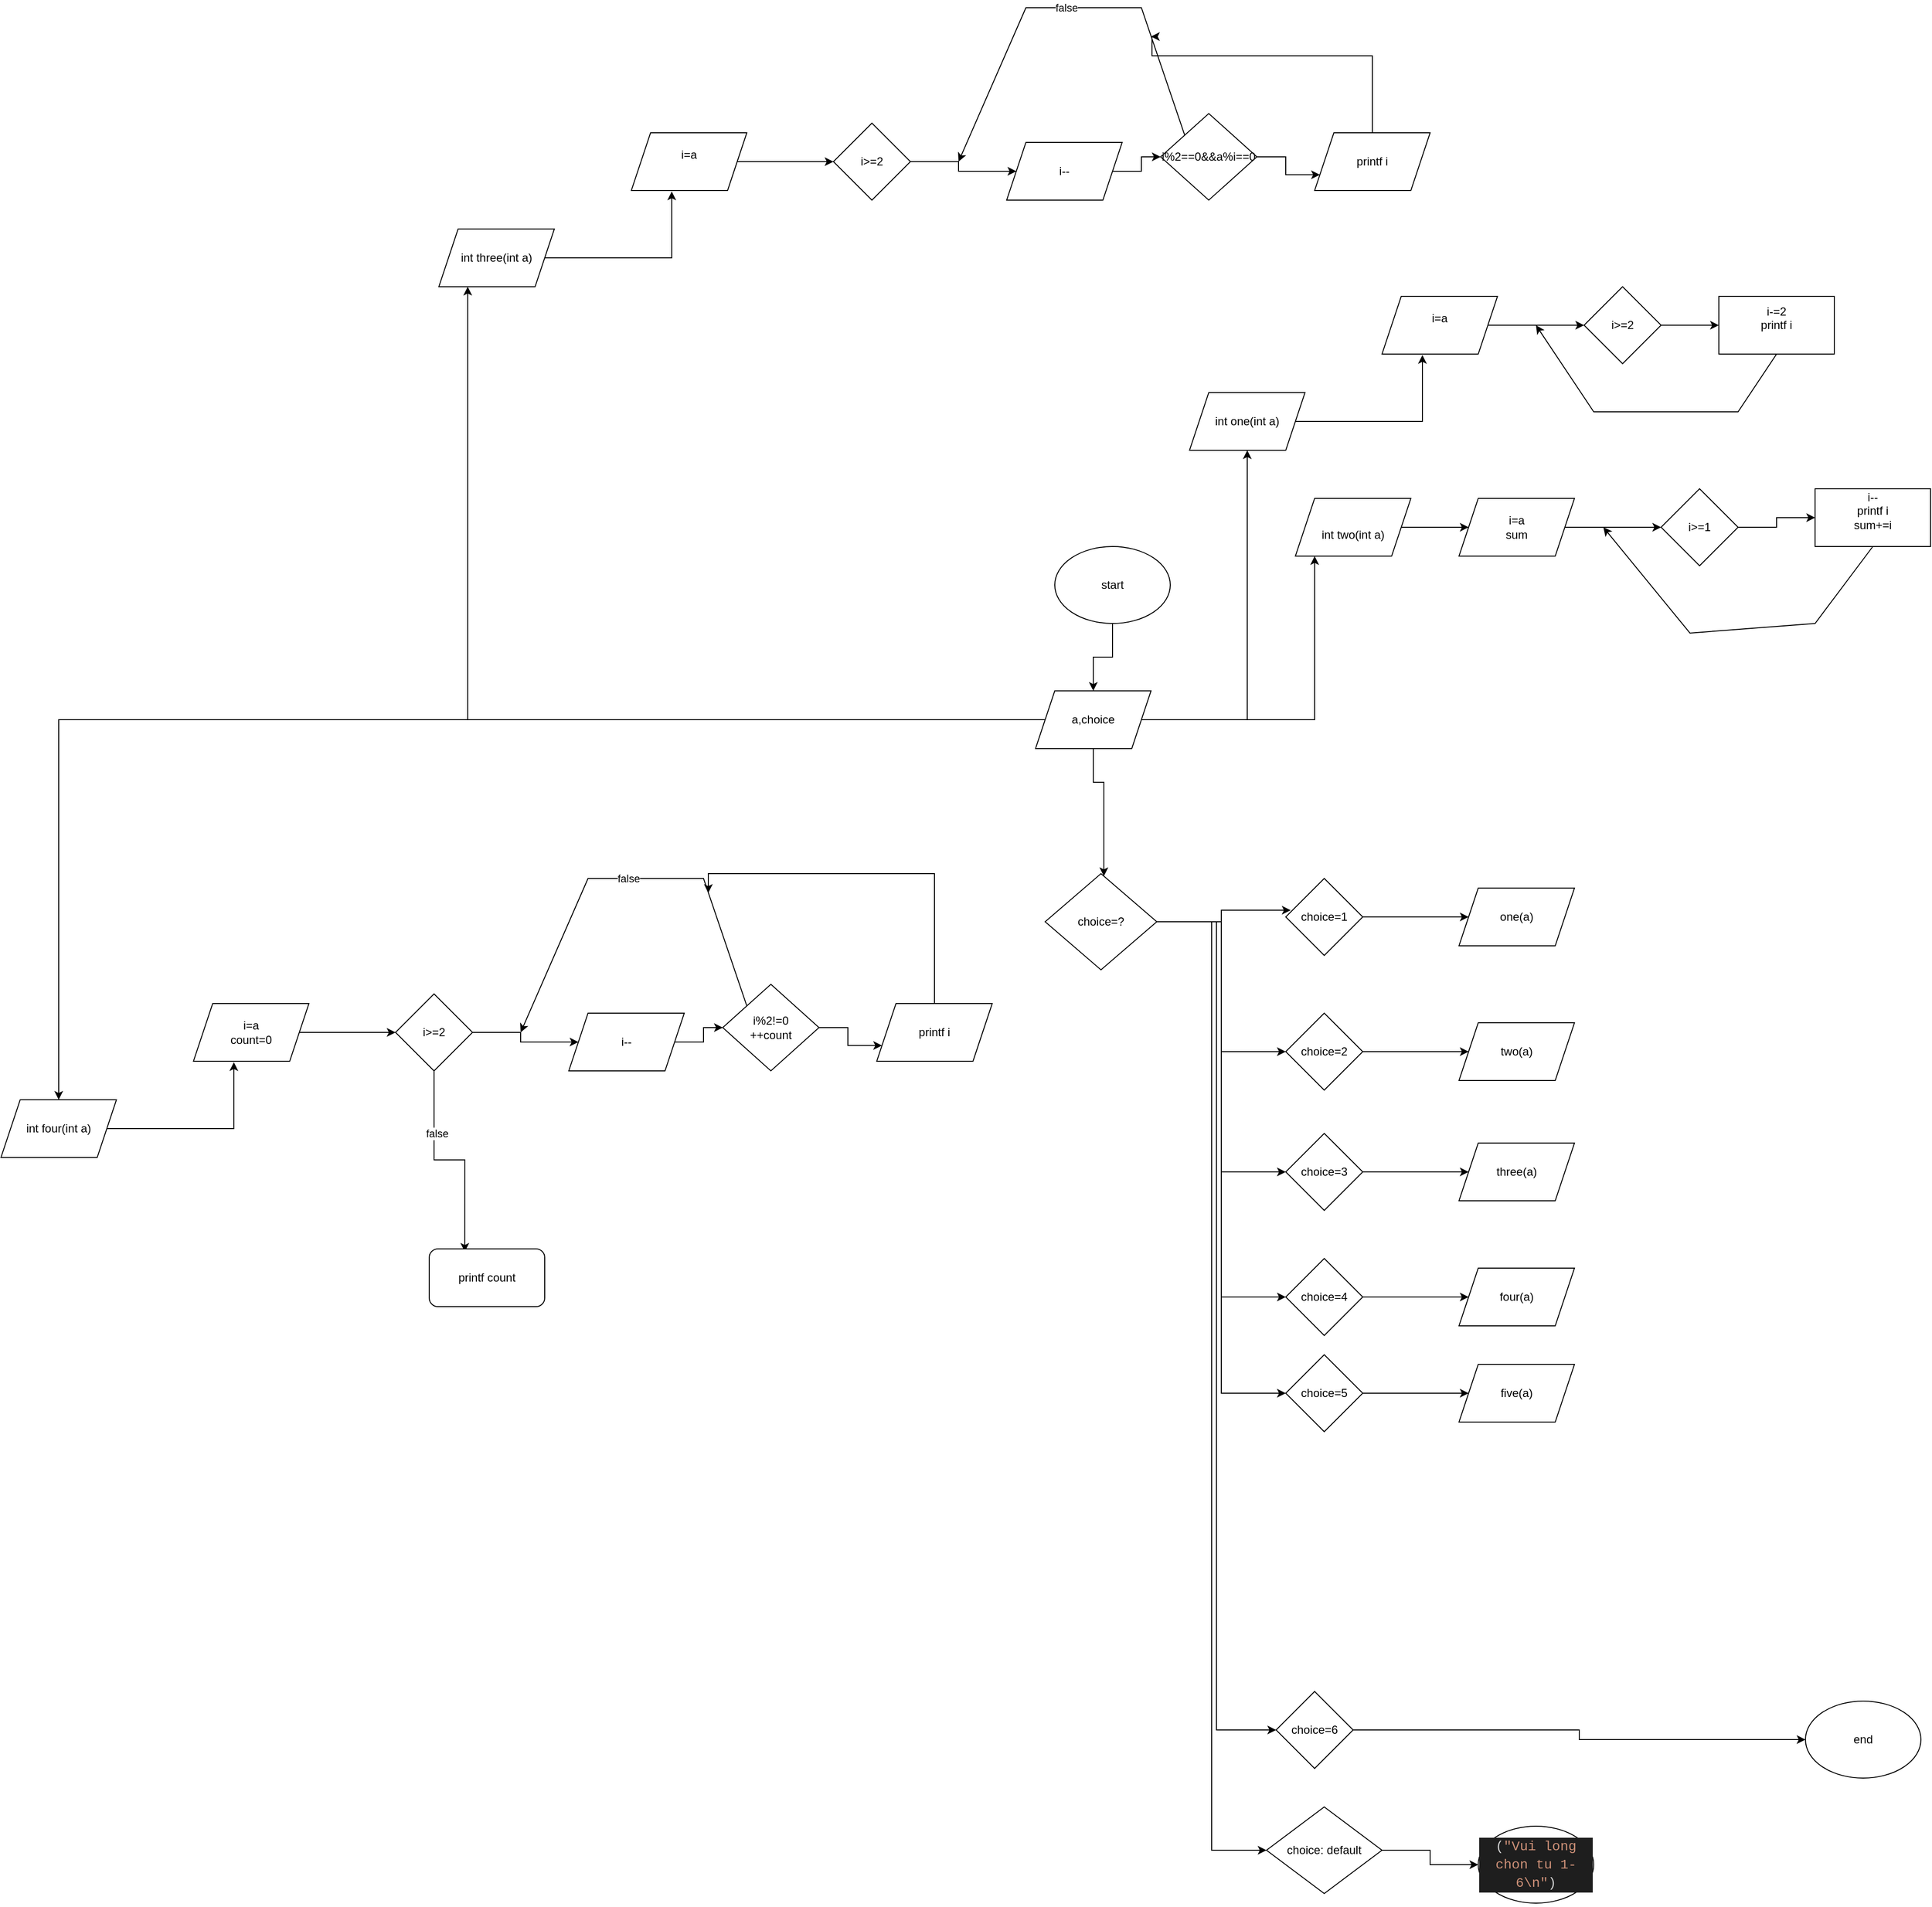 <mxfile version="22.1.0" type="device">
  <diagram name="Trang-1" id="8WOk82VxNDKTeJKdt3mN">
    <mxGraphModel dx="1877" dy="1782" grid="1" gridSize="10" guides="1" tooltips="1" connect="1" arrows="1" fold="1" page="1" pageScale="1" pageWidth="827" pageHeight="1169" math="0" shadow="0">
      <root>
        <mxCell id="0" />
        <mxCell id="1" parent="0" />
        <mxCell id="_pkrtM7WGQT2VM3EGbci-3" style="edgeStyle=orthogonalEdgeStyle;rounded=0;orthogonalLoop=1;jettySize=auto;html=1;entryX=0.5;entryY=0;entryDx=0;entryDy=0;" parent="1" source="_pkrtM7WGQT2VM3EGbci-1" target="h4dxqBW4cxkd71x_Y7fE-1" edge="1">
          <mxGeometry relative="1" as="geometry">
            <mxPoint x="390" y="160" as="targetPoint" />
          </mxGeometry>
        </mxCell>
        <mxCell id="_pkrtM7WGQT2VM3EGbci-1" value="start" style="ellipse;whiteSpace=wrap;html=1;" parent="1" vertex="1">
          <mxGeometry x="320" y="20" width="120" height="80" as="geometry" />
        </mxCell>
        <mxCell id="_pkrtM7WGQT2VM3EGbci-15" value="end" style="ellipse;whiteSpace=wrap;html=1;" parent="1" vertex="1">
          <mxGeometry x="1100" y="1220" width="120" height="80" as="geometry" />
        </mxCell>
        <mxCell id="h4dxqBW4cxkd71x_Y7fE-2" style="edgeStyle=orthogonalEdgeStyle;rounded=0;orthogonalLoop=1;jettySize=auto;html=1;" parent="1" source="h4dxqBW4cxkd71x_Y7fE-1" target="h4dxqBW4cxkd71x_Y7fE-3" edge="1">
          <mxGeometry relative="1" as="geometry">
            <mxPoint x="370" y="300" as="targetPoint" />
            <Array as="points">
              <mxPoint x="360" y="265" />
              <mxPoint x="371" y="265" />
            </Array>
          </mxGeometry>
        </mxCell>
        <mxCell id="5WBOrIBXgoEbjMl5jcfK-3" value="" style="edgeStyle=orthogonalEdgeStyle;rounded=0;orthogonalLoop=1;jettySize=auto;html=1;" parent="1" source="h4dxqBW4cxkd71x_Y7fE-1" target="5WBOrIBXgoEbjMl5jcfK-2" edge="1">
          <mxGeometry relative="1" as="geometry" />
        </mxCell>
        <mxCell id="5WBOrIBXgoEbjMl5jcfK-17" style="edgeStyle=orthogonalEdgeStyle;rounded=0;orthogonalLoop=1;jettySize=auto;html=1;entryX=0.167;entryY=1;entryDx=0;entryDy=0;entryPerimeter=0;" parent="1" source="h4dxqBW4cxkd71x_Y7fE-1" target="5WBOrIBXgoEbjMl5jcfK-19" edge="1">
          <mxGeometry relative="1" as="geometry">
            <mxPoint x="600" as="targetPoint" />
          </mxGeometry>
        </mxCell>
        <mxCell id="5WBOrIBXgoEbjMl5jcfK-38" style="edgeStyle=orthogonalEdgeStyle;rounded=0;orthogonalLoop=1;jettySize=auto;html=1;entryX=0.25;entryY=1;entryDx=0;entryDy=0;" parent="1" source="h4dxqBW4cxkd71x_Y7fE-1" target="5WBOrIBXgoEbjMl5jcfK-31" edge="1">
          <mxGeometry relative="1" as="geometry" />
        </mxCell>
        <mxCell id="5WBOrIBXgoEbjMl5jcfK-59" style="edgeStyle=orthogonalEdgeStyle;rounded=0;orthogonalLoop=1;jettySize=auto;html=1;" parent="1" source="h4dxqBW4cxkd71x_Y7fE-1" target="5WBOrIBXgoEbjMl5jcfK-48" edge="1">
          <mxGeometry relative="1" as="geometry" />
        </mxCell>
        <mxCell id="h4dxqBW4cxkd71x_Y7fE-1" value="a,choice" style="shape=parallelogram;perimeter=parallelogramPerimeter;whiteSpace=wrap;html=1;fixedSize=1;" parent="1" vertex="1">
          <mxGeometry x="300" y="170" width="120" height="60" as="geometry" />
        </mxCell>
        <mxCell id="h4dxqBW4cxkd71x_Y7fE-33" style="edgeStyle=orthogonalEdgeStyle;rounded=0;orthogonalLoop=1;jettySize=auto;html=1;entryX=0;entryY=0.5;entryDx=0;entryDy=0;" parent="1" source="h4dxqBW4cxkd71x_Y7fE-3" target="h4dxqBW4cxkd71x_Y7fE-9" edge="1">
          <mxGeometry relative="1" as="geometry" />
        </mxCell>
        <mxCell id="h4dxqBW4cxkd71x_Y7fE-34" style="edgeStyle=orthogonalEdgeStyle;rounded=0;orthogonalLoop=1;jettySize=auto;html=1;entryX=0;entryY=0.5;entryDx=0;entryDy=0;" parent="1" source="h4dxqBW4cxkd71x_Y7fE-3" target="h4dxqBW4cxkd71x_Y7fE-12" edge="1">
          <mxGeometry relative="1" as="geometry" />
        </mxCell>
        <mxCell id="h4dxqBW4cxkd71x_Y7fE-35" style="edgeStyle=orthogonalEdgeStyle;rounded=0;orthogonalLoop=1;jettySize=auto;html=1;entryX=0;entryY=0.5;entryDx=0;entryDy=0;" parent="1" source="h4dxqBW4cxkd71x_Y7fE-3" target="h4dxqBW4cxkd71x_Y7fE-15" edge="1">
          <mxGeometry relative="1" as="geometry" />
        </mxCell>
        <mxCell id="h4dxqBW4cxkd71x_Y7fE-36" style="edgeStyle=orthogonalEdgeStyle;rounded=0;orthogonalLoop=1;jettySize=auto;html=1;entryX=0;entryY=0.5;entryDx=0;entryDy=0;" parent="1" source="h4dxqBW4cxkd71x_Y7fE-3" target="h4dxqBW4cxkd71x_Y7fE-18" edge="1">
          <mxGeometry relative="1" as="geometry" />
        </mxCell>
        <mxCell id="h4dxqBW4cxkd71x_Y7fE-41" style="edgeStyle=orthogonalEdgeStyle;rounded=0;orthogonalLoop=1;jettySize=auto;html=1;entryX=0;entryY=0.5;entryDx=0;entryDy=0;" parent="1" source="h4dxqBW4cxkd71x_Y7fE-3" target="h4dxqBW4cxkd71x_Y7fE-31" edge="1">
          <mxGeometry relative="1" as="geometry" />
        </mxCell>
        <mxCell id="h4dxqBW4cxkd71x_Y7fE-3" value="choice=?" style="rhombus;whiteSpace=wrap;html=1;" parent="1" vertex="1">
          <mxGeometry x="310" y="360" width="116" height="100" as="geometry" />
        </mxCell>
        <mxCell id="h4dxqBW4cxkd71x_Y7fE-7" style="edgeStyle=orthogonalEdgeStyle;rounded=0;orthogonalLoop=1;jettySize=auto;html=1;" parent="1" source="h4dxqBW4cxkd71x_Y7fE-4" target="h4dxqBW4cxkd71x_Y7fE-6" edge="1">
          <mxGeometry relative="1" as="geometry" />
        </mxCell>
        <mxCell id="h4dxqBW4cxkd71x_Y7fE-4" value="choice=1" style="rhombus;whiteSpace=wrap;html=1;" parent="1" vertex="1">
          <mxGeometry x="560" y="365" width="80" height="80" as="geometry" />
        </mxCell>
        <mxCell id="h4dxqBW4cxkd71x_Y7fE-5" style="edgeStyle=orthogonalEdgeStyle;rounded=0;orthogonalLoop=1;jettySize=auto;html=1;entryX=0.063;entryY=0.413;entryDx=0;entryDy=0;entryPerimeter=0;" parent="1" source="h4dxqBW4cxkd71x_Y7fE-3" target="h4dxqBW4cxkd71x_Y7fE-4" edge="1">
          <mxGeometry relative="1" as="geometry" />
        </mxCell>
        <mxCell id="h4dxqBW4cxkd71x_Y7fE-6" value="one(a)" style="shape=parallelogram;perimeter=parallelogramPerimeter;whiteSpace=wrap;html=1;fixedSize=1;" parent="1" vertex="1">
          <mxGeometry x="740" y="375" width="120" height="60" as="geometry" />
        </mxCell>
        <mxCell id="h4dxqBW4cxkd71x_Y7fE-8" style="edgeStyle=orthogonalEdgeStyle;rounded=0;orthogonalLoop=1;jettySize=auto;html=1;" parent="1" source="h4dxqBW4cxkd71x_Y7fE-9" target="h4dxqBW4cxkd71x_Y7fE-10" edge="1">
          <mxGeometry relative="1" as="geometry" />
        </mxCell>
        <mxCell id="h4dxqBW4cxkd71x_Y7fE-9" value="choice=2" style="rhombus;whiteSpace=wrap;html=1;" parent="1" vertex="1">
          <mxGeometry x="560" y="505" width="80" height="80" as="geometry" />
        </mxCell>
        <mxCell id="h4dxqBW4cxkd71x_Y7fE-10" value="two(a)" style="shape=parallelogram;perimeter=parallelogramPerimeter;whiteSpace=wrap;html=1;fixedSize=1;" parent="1" vertex="1">
          <mxGeometry x="740" y="515" width="120" height="60" as="geometry" />
        </mxCell>
        <mxCell id="h4dxqBW4cxkd71x_Y7fE-11" style="edgeStyle=orthogonalEdgeStyle;rounded=0;orthogonalLoop=1;jettySize=auto;html=1;" parent="1" source="h4dxqBW4cxkd71x_Y7fE-12" target="h4dxqBW4cxkd71x_Y7fE-13" edge="1">
          <mxGeometry relative="1" as="geometry" />
        </mxCell>
        <mxCell id="h4dxqBW4cxkd71x_Y7fE-12" value="choice=3" style="rhombus;whiteSpace=wrap;html=1;" parent="1" vertex="1">
          <mxGeometry x="560" y="630" width="80" height="80" as="geometry" />
        </mxCell>
        <mxCell id="h4dxqBW4cxkd71x_Y7fE-13" value="three(a)" style="shape=parallelogram;perimeter=parallelogramPerimeter;whiteSpace=wrap;html=1;fixedSize=1;" parent="1" vertex="1">
          <mxGeometry x="740" y="640" width="120" height="60" as="geometry" />
        </mxCell>
        <mxCell id="h4dxqBW4cxkd71x_Y7fE-14" style="edgeStyle=orthogonalEdgeStyle;rounded=0;orthogonalLoop=1;jettySize=auto;html=1;" parent="1" source="h4dxqBW4cxkd71x_Y7fE-15" target="h4dxqBW4cxkd71x_Y7fE-16" edge="1">
          <mxGeometry relative="1" as="geometry" />
        </mxCell>
        <mxCell id="h4dxqBW4cxkd71x_Y7fE-15" value="choice=4" style="rhombus;whiteSpace=wrap;html=1;" parent="1" vertex="1">
          <mxGeometry x="560" y="760" width="80" height="80" as="geometry" />
        </mxCell>
        <mxCell id="h4dxqBW4cxkd71x_Y7fE-16" value="four(a)" style="shape=parallelogram;perimeter=parallelogramPerimeter;whiteSpace=wrap;html=1;fixedSize=1;" parent="1" vertex="1">
          <mxGeometry x="740" y="770" width="120" height="60" as="geometry" />
        </mxCell>
        <mxCell id="h4dxqBW4cxkd71x_Y7fE-17" style="edgeStyle=orthogonalEdgeStyle;rounded=0;orthogonalLoop=1;jettySize=auto;html=1;" parent="1" source="h4dxqBW4cxkd71x_Y7fE-18" target="h4dxqBW4cxkd71x_Y7fE-19" edge="1">
          <mxGeometry relative="1" as="geometry" />
        </mxCell>
        <mxCell id="h4dxqBW4cxkd71x_Y7fE-18" value="choice=5" style="rhombus;whiteSpace=wrap;html=1;" parent="1" vertex="1">
          <mxGeometry x="560" y="860" width="80" height="80" as="geometry" />
        </mxCell>
        <mxCell id="h4dxqBW4cxkd71x_Y7fE-19" value="five(a)" style="shape=parallelogram;perimeter=parallelogramPerimeter;whiteSpace=wrap;html=1;fixedSize=1;" parent="1" vertex="1">
          <mxGeometry x="740" y="870" width="120" height="60" as="geometry" />
        </mxCell>
        <mxCell id="h4dxqBW4cxkd71x_Y7fE-27" style="edgeStyle=orthogonalEdgeStyle;rounded=0;orthogonalLoop=1;jettySize=auto;html=1;entryX=0;entryY=0.5;entryDx=0;entryDy=0;" parent="1" source="h4dxqBW4cxkd71x_Y7fE-28" target="_pkrtM7WGQT2VM3EGbci-15" edge="1">
          <mxGeometry relative="1" as="geometry">
            <mxPoint x="740" y="1250" as="targetPoint" />
          </mxGeometry>
        </mxCell>
        <mxCell id="h4dxqBW4cxkd71x_Y7fE-28" value="choice=6" style="rhombus;whiteSpace=wrap;html=1;" parent="1" vertex="1">
          <mxGeometry x="550" y="1210" width="80" height="80" as="geometry" />
        </mxCell>
        <mxCell id="h4dxqBW4cxkd71x_Y7fE-30" style="edgeStyle=orthogonalEdgeStyle;rounded=0;orthogonalLoop=1;jettySize=auto;html=1;entryX=0;entryY=0.5;entryDx=0;entryDy=0;" parent="1" source="h4dxqBW4cxkd71x_Y7fE-31" target="h4dxqBW4cxkd71x_Y7fE-42" edge="1">
          <mxGeometry relative="1" as="geometry">
            <mxPoint x="740" y="1370" as="targetPoint" />
          </mxGeometry>
        </mxCell>
        <mxCell id="h4dxqBW4cxkd71x_Y7fE-31" value="choice: default" style="rhombus;whiteSpace=wrap;html=1;" parent="1" vertex="1">
          <mxGeometry x="540" y="1330" width="120" height="90" as="geometry" />
        </mxCell>
        <mxCell id="h4dxqBW4cxkd71x_Y7fE-40" style="edgeStyle=orthogonalEdgeStyle;rounded=0;orthogonalLoop=1;jettySize=auto;html=1;entryX=0;entryY=0.5;entryDx=0;entryDy=0;" parent="1" source="h4dxqBW4cxkd71x_Y7fE-3" target="h4dxqBW4cxkd71x_Y7fE-28" edge="1">
          <mxGeometry relative="1" as="geometry">
            <Array as="points">
              <mxPoint x="488" y="410" />
              <mxPoint x="488" y="1250" />
            </Array>
          </mxGeometry>
        </mxCell>
        <mxCell id="h4dxqBW4cxkd71x_Y7fE-42" value="&lt;br&gt;&lt;div style=&quot;color: rgb(212, 212, 212); background-color: rgb(30, 30, 30); font-family: Consolas, &amp;quot;Courier New&amp;quot;, monospace; font-weight: normal; font-size: 14px; line-height: 19px;&quot;&gt;&lt;div&gt;&lt;span style=&quot;color: #d4d4d4;&quot;&gt;(&lt;/span&gt;&lt;span style=&quot;color: #ce9178;&quot;&gt;&quot;Vui long chon tu 1-6\n&quot;&lt;/span&gt;&lt;span style=&quot;color: #d4d4d4;&quot;&gt;)&lt;/span&gt;&lt;/div&gt;&lt;/div&gt;&lt;br&gt;" style="ellipse;whiteSpace=wrap;html=1;" parent="1" vertex="1">
          <mxGeometry x="760" y="1350" width="120" height="80" as="geometry" />
        </mxCell>
        <mxCell id="5WBOrIBXgoEbjMl5jcfK-9" style="edgeStyle=orthogonalEdgeStyle;rounded=0;orthogonalLoop=1;jettySize=auto;html=1;entryX=0.35;entryY=1.017;entryDx=0;entryDy=0;entryPerimeter=0;" parent="1" source="5WBOrIBXgoEbjMl5jcfK-2" target="5WBOrIBXgoEbjMl5jcfK-7" edge="1">
          <mxGeometry relative="1" as="geometry">
            <mxPoint x="700" y="-170" as="targetPoint" />
          </mxGeometry>
        </mxCell>
        <mxCell id="5WBOrIBXgoEbjMl5jcfK-2" value="int one(int a)" style="shape=parallelogram;perimeter=parallelogramPerimeter;whiteSpace=wrap;html=1;fixedSize=1;" parent="1" vertex="1">
          <mxGeometry x="460" y="-140" width="120" height="60" as="geometry" />
        </mxCell>
        <mxCell id="5WBOrIBXgoEbjMl5jcfK-11" style="edgeStyle=orthogonalEdgeStyle;rounded=0;orthogonalLoop=1;jettySize=auto;html=1;entryX=0;entryY=0.5;entryDx=0;entryDy=0;" parent="1" source="5WBOrIBXgoEbjMl5jcfK-7" target="5WBOrIBXgoEbjMl5jcfK-10" edge="1">
          <mxGeometry relative="1" as="geometry" />
        </mxCell>
        <mxCell id="5WBOrIBXgoEbjMl5jcfK-7" value="&lt;div&gt;i=a&lt;/div&gt;&lt;div&gt;&lt;br&gt;&lt;/div&gt;" style="shape=parallelogram;perimeter=parallelogramPerimeter;whiteSpace=wrap;html=1;fixedSize=1;" parent="1" vertex="1">
          <mxGeometry x="660" y="-240" width="120" height="60" as="geometry" />
        </mxCell>
        <mxCell id="5WBOrIBXgoEbjMl5jcfK-15" value="" style="edgeStyle=orthogonalEdgeStyle;rounded=0;orthogonalLoop=1;jettySize=auto;html=1;" parent="1" source="5WBOrIBXgoEbjMl5jcfK-10" target="5WBOrIBXgoEbjMl5jcfK-14" edge="1">
          <mxGeometry relative="1" as="geometry" />
        </mxCell>
        <mxCell id="5WBOrIBXgoEbjMl5jcfK-10" value="i&amp;gt;=2" style="rhombus;whiteSpace=wrap;html=1;" parent="1" vertex="1">
          <mxGeometry x="870" y="-250" width="80" height="80" as="geometry" />
        </mxCell>
        <mxCell id="5WBOrIBXgoEbjMl5jcfK-14" value="&lt;div&gt;i-=2&lt;/div&gt;&lt;div&gt;printf i&lt;/div&gt;&lt;div&gt;&lt;br&gt;&lt;/div&gt;" style="whiteSpace=wrap;html=1;" parent="1" vertex="1">
          <mxGeometry x="1010" y="-240" width="120" height="60" as="geometry" />
        </mxCell>
        <mxCell id="5WBOrIBXgoEbjMl5jcfK-26" style="edgeStyle=orthogonalEdgeStyle;rounded=0;orthogonalLoop=1;jettySize=auto;html=1;" parent="1" source="5WBOrIBXgoEbjMl5jcfK-19" target="5WBOrIBXgoEbjMl5jcfK-21" edge="1">
          <mxGeometry relative="1" as="geometry" />
        </mxCell>
        <mxCell id="5WBOrIBXgoEbjMl5jcfK-19" value="&lt;br&gt;int two(int a)&lt;br&gt;" style="shape=parallelogram;perimeter=parallelogramPerimeter;whiteSpace=wrap;html=1;fixedSize=1;" parent="1" vertex="1">
          <mxGeometry x="570" y="-30" width="120" height="60" as="geometry" />
        </mxCell>
        <mxCell id="5WBOrIBXgoEbjMl5jcfK-20" style="edgeStyle=orthogonalEdgeStyle;rounded=0;orthogonalLoop=1;jettySize=auto;html=1;entryX=0;entryY=0.5;entryDx=0;entryDy=0;" parent="1" source="5WBOrIBXgoEbjMl5jcfK-21" target="5WBOrIBXgoEbjMl5jcfK-23" edge="1">
          <mxGeometry relative="1" as="geometry" />
        </mxCell>
        <mxCell id="5WBOrIBXgoEbjMl5jcfK-21" value="&lt;div&gt;i=a&lt;/div&gt;&lt;div&gt;sum&lt;br&gt;&lt;/div&gt;" style="shape=parallelogram;perimeter=parallelogramPerimeter;whiteSpace=wrap;html=1;fixedSize=1;" parent="1" vertex="1">
          <mxGeometry x="740" y="-30" width="120" height="60" as="geometry" />
        </mxCell>
        <mxCell id="5WBOrIBXgoEbjMl5jcfK-22" value="" style="edgeStyle=orthogonalEdgeStyle;rounded=0;orthogonalLoop=1;jettySize=auto;html=1;" parent="1" source="5WBOrIBXgoEbjMl5jcfK-23" target="5WBOrIBXgoEbjMl5jcfK-24" edge="1">
          <mxGeometry relative="1" as="geometry" />
        </mxCell>
        <mxCell id="5WBOrIBXgoEbjMl5jcfK-23" value="i&amp;gt;=1" style="rhombus;whiteSpace=wrap;html=1;" parent="1" vertex="1">
          <mxGeometry x="950" y="-40" width="80" height="80" as="geometry" />
        </mxCell>
        <mxCell id="5WBOrIBXgoEbjMl5jcfK-24" value="&lt;div&gt;i--&lt;/div&gt;&lt;div&gt;printf i&lt;/div&gt;&lt;div&gt;sum+=i&lt;br&gt;&lt;/div&gt;&lt;div&gt;&lt;br&gt;&lt;/div&gt;" style="whiteSpace=wrap;html=1;" parent="1" vertex="1">
          <mxGeometry x="1110" y="-40" width="120" height="60" as="geometry" />
        </mxCell>
        <mxCell id="5WBOrIBXgoEbjMl5jcfK-28" value="" style="endArrow=classic;html=1;rounded=0;exitX=0.5;exitY=1;exitDx=0;exitDy=0;" parent="1" source="5WBOrIBXgoEbjMl5jcfK-14" edge="1">
          <mxGeometry width="50" height="50" relative="1" as="geometry">
            <mxPoint x="830" y="-130" as="sourcePoint" />
            <mxPoint x="820" y="-210" as="targetPoint" />
            <Array as="points">
              <mxPoint x="1030" y="-120" />
              <mxPoint x="880" y="-120" />
            </Array>
          </mxGeometry>
        </mxCell>
        <mxCell id="5WBOrIBXgoEbjMl5jcfK-29" value="" style="endArrow=classic;html=1;rounded=0;exitX=0.5;exitY=1;exitDx=0;exitDy=0;" parent="1" source="5WBOrIBXgoEbjMl5jcfK-24" edge="1">
          <mxGeometry width="50" height="50" relative="1" as="geometry">
            <mxPoint x="910" as="sourcePoint" />
            <mxPoint x="890" as="targetPoint" />
            <Array as="points">
              <mxPoint x="1110" y="100" />
              <mxPoint x="980" y="110" />
            </Array>
          </mxGeometry>
        </mxCell>
        <mxCell id="5WBOrIBXgoEbjMl5jcfK-30" style="edgeStyle=orthogonalEdgeStyle;rounded=0;orthogonalLoop=1;jettySize=auto;html=1;entryX=0.35;entryY=1.017;entryDx=0;entryDy=0;entryPerimeter=0;" parent="1" source="5WBOrIBXgoEbjMl5jcfK-31" target="5WBOrIBXgoEbjMl5jcfK-33" edge="1">
          <mxGeometry relative="1" as="geometry">
            <mxPoint x="-80" y="-340" as="targetPoint" />
          </mxGeometry>
        </mxCell>
        <mxCell id="5WBOrIBXgoEbjMl5jcfK-31" value="int three(int a)" style="shape=parallelogram;perimeter=parallelogramPerimeter;whiteSpace=wrap;html=1;fixedSize=1;" parent="1" vertex="1">
          <mxGeometry x="-320" y="-310" width="120" height="60" as="geometry" />
        </mxCell>
        <mxCell id="5WBOrIBXgoEbjMl5jcfK-32" style="edgeStyle=orthogonalEdgeStyle;rounded=0;orthogonalLoop=1;jettySize=auto;html=1;entryX=0;entryY=0.5;entryDx=0;entryDy=0;" parent="1" source="5WBOrIBXgoEbjMl5jcfK-33" target="5WBOrIBXgoEbjMl5jcfK-35" edge="1">
          <mxGeometry relative="1" as="geometry" />
        </mxCell>
        <mxCell id="5WBOrIBXgoEbjMl5jcfK-33" value="&lt;div&gt;i=a&lt;/div&gt;&lt;div&gt;&lt;br&gt;&lt;/div&gt;" style="shape=parallelogram;perimeter=parallelogramPerimeter;whiteSpace=wrap;html=1;fixedSize=1;" parent="1" vertex="1">
          <mxGeometry x="-120" y="-410" width="120" height="60" as="geometry" />
        </mxCell>
        <mxCell id="5WBOrIBXgoEbjMl5jcfK-34" value="" style="edgeStyle=orthogonalEdgeStyle;rounded=0;orthogonalLoop=1;jettySize=auto;html=1;entryX=0;entryY=0.5;entryDx=0;entryDy=0;" parent="1" source="5WBOrIBXgoEbjMl5jcfK-35" target="5WBOrIBXgoEbjMl5jcfK-40" edge="1">
          <mxGeometry relative="1" as="geometry">
            <mxPoint x="281.04" y="-372" as="targetPoint" />
          </mxGeometry>
        </mxCell>
        <mxCell id="5WBOrIBXgoEbjMl5jcfK-35" value="i&amp;gt;=2" style="rhombus;whiteSpace=wrap;html=1;" parent="1" vertex="1">
          <mxGeometry x="90" y="-420" width="80" height="80" as="geometry" />
        </mxCell>
        <mxCell id="5WBOrIBXgoEbjMl5jcfK-43" style="edgeStyle=orthogonalEdgeStyle;rounded=0;orthogonalLoop=1;jettySize=auto;html=1;entryX=0;entryY=0.5;entryDx=0;entryDy=0;" parent="1" source="5WBOrIBXgoEbjMl5jcfK-40" target="5WBOrIBXgoEbjMl5jcfK-42" edge="1">
          <mxGeometry relative="1" as="geometry" />
        </mxCell>
        <mxCell id="5WBOrIBXgoEbjMl5jcfK-40" value="i--" style="shape=parallelogram;perimeter=parallelogramPerimeter;whiteSpace=wrap;html=1;fixedSize=1;" parent="1" vertex="1">
          <mxGeometry x="270" y="-400" width="120" height="60" as="geometry" />
        </mxCell>
        <mxCell id="5WBOrIBXgoEbjMl5jcfK-45" style="edgeStyle=orthogonalEdgeStyle;rounded=0;orthogonalLoop=1;jettySize=auto;html=1;entryX=0;entryY=0.75;entryDx=0;entryDy=0;" parent="1" source="5WBOrIBXgoEbjMl5jcfK-42" target="5WBOrIBXgoEbjMl5jcfK-44" edge="1">
          <mxGeometry relative="1" as="geometry" />
        </mxCell>
        <mxCell id="5WBOrIBXgoEbjMl5jcfK-42" value="i%2==0&amp;amp;&amp;amp;a%i==0" style="rhombus;whiteSpace=wrap;html=1;" parent="1" vertex="1">
          <mxGeometry x="430" y="-430" width="100" height="90" as="geometry" />
        </mxCell>
        <mxCell id="5WBOrIBXgoEbjMl5jcfK-78" style="edgeStyle=orthogonalEdgeStyle;rounded=0;orthogonalLoop=1;jettySize=auto;html=1;" parent="1" source="5WBOrIBXgoEbjMl5jcfK-44" edge="1">
          <mxGeometry relative="1" as="geometry">
            <mxPoint x="420" y="-510" as="targetPoint" />
            <Array as="points">
              <mxPoint x="650" y="-490" />
              <mxPoint x="421" y="-490" />
              <mxPoint x="421" y="-510" />
            </Array>
          </mxGeometry>
        </mxCell>
        <mxCell id="5WBOrIBXgoEbjMl5jcfK-44" value="printf i" style="shape=parallelogram;perimeter=parallelogramPerimeter;whiteSpace=wrap;html=1;fixedSize=1;" parent="1" vertex="1">
          <mxGeometry x="590" y="-410" width="120" height="60" as="geometry" />
        </mxCell>
        <mxCell id="5WBOrIBXgoEbjMl5jcfK-46" value="false" style="endArrow=classic;html=1;rounded=0;exitX=0;exitY=0;exitDx=0;exitDy=0;" parent="1" source="5WBOrIBXgoEbjMl5jcfK-42" edge="1">
          <mxGeometry width="50" height="50" relative="1" as="geometry">
            <mxPoint x="300" y="-280" as="sourcePoint" />
            <mxPoint x="220" y="-380" as="targetPoint" />
            <Array as="points">
              <mxPoint x="410" y="-540" />
              <mxPoint x="290" y="-540" />
            </Array>
          </mxGeometry>
        </mxCell>
        <mxCell id="5WBOrIBXgoEbjMl5jcfK-47" style="edgeStyle=orthogonalEdgeStyle;rounded=0;orthogonalLoop=1;jettySize=auto;html=1;entryX=0.35;entryY=1.017;entryDx=0;entryDy=0;entryPerimeter=0;" parent="1" source="5WBOrIBXgoEbjMl5jcfK-48" target="5WBOrIBXgoEbjMl5jcfK-50" edge="1">
          <mxGeometry relative="1" as="geometry">
            <mxPoint x="-535" y="565" as="targetPoint" />
          </mxGeometry>
        </mxCell>
        <mxCell id="5WBOrIBXgoEbjMl5jcfK-48" value="int four(int a)" style="shape=parallelogram;perimeter=parallelogramPerimeter;whiteSpace=wrap;html=1;fixedSize=1;" parent="1" vertex="1">
          <mxGeometry x="-775" y="595" width="120" height="60" as="geometry" />
        </mxCell>
        <mxCell id="5WBOrIBXgoEbjMl5jcfK-49" style="edgeStyle=orthogonalEdgeStyle;rounded=0;orthogonalLoop=1;jettySize=auto;html=1;entryX=0;entryY=0.5;entryDx=0;entryDy=0;" parent="1" source="5WBOrIBXgoEbjMl5jcfK-50" target="5WBOrIBXgoEbjMl5jcfK-52" edge="1">
          <mxGeometry relative="1" as="geometry" />
        </mxCell>
        <mxCell id="5WBOrIBXgoEbjMl5jcfK-50" value="&lt;div&gt;i=a&lt;/div&gt;&lt;div&gt;count=0&lt;br&gt;&lt;/div&gt;" style="shape=parallelogram;perimeter=parallelogramPerimeter;whiteSpace=wrap;html=1;fixedSize=1;" parent="1" vertex="1">
          <mxGeometry x="-575" y="495" width="120" height="60" as="geometry" />
        </mxCell>
        <mxCell id="5WBOrIBXgoEbjMl5jcfK-51" value="" style="edgeStyle=orthogonalEdgeStyle;rounded=0;orthogonalLoop=1;jettySize=auto;html=1;entryX=0;entryY=0.5;entryDx=0;entryDy=0;" parent="1" source="5WBOrIBXgoEbjMl5jcfK-52" target="5WBOrIBXgoEbjMl5jcfK-54" edge="1">
          <mxGeometry relative="1" as="geometry">
            <mxPoint x="-173.96" y="533" as="targetPoint" />
          </mxGeometry>
        </mxCell>
        <mxCell id="5WBOrIBXgoEbjMl5jcfK-60" style="edgeStyle=orthogonalEdgeStyle;rounded=0;orthogonalLoop=1;jettySize=auto;html=1;entryX=0.308;entryY=0.05;entryDx=0;entryDy=0;entryPerimeter=0;" parent="1" source="5WBOrIBXgoEbjMl5jcfK-52" target="5WBOrIBXgoEbjMl5jcfK-63" edge="1">
          <mxGeometry relative="1" as="geometry">
            <mxPoint x="-290" y="710" as="targetPoint" />
          </mxGeometry>
        </mxCell>
        <mxCell id="5WBOrIBXgoEbjMl5jcfK-62" value="false" style="edgeLabel;html=1;align=center;verticalAlign=middle;resizable=0;points=[];" parent="5WBOrIBXgoEbjMl5jcfK-60" vertex="1" connectable="0">
          <mxGeometry x="-0.411" y="3" relative="1" as="geometry">
            <mxPoint as="offset" />
          </mxGeometry>
        </mxCell>
        <mxCell id="5WBOrIBXgoEbjMl5jcfK-52" value="i&amp;gt;=2" style="rhombus;whiteSpace=wrap;html=1;" parent="1" vertex="1">
          <mxGeometry x="-365" y="485" width="80" height="80" as="geometry" />
        </mxCell>
        <mxCell id="5WBOrIBXgoEbjMl5jcfK-53" style="edgeStyle=orthogonalEdgeStyle;rounded=0;orthogonalLoop=1;jettySize=auto;html=1;entryX=0;entryY=0.5;entryDx=0;entryDy=0;" parent="1" source="5WBOrIBXgoEbjMl5jcfK-54" target="5WBOrIBXgoEbjMl5jcfK-56" edge="1">
          <mxGeometry relative="1" as="geometry" />
        </mxCell>
        <mxCell id="5WBOrIBXgoEbjMl5jcfK-54" value="i--" style="shape=parallelogram;perimeter=parallelogramPerimeter;whiteSpace=wrap;html=1;fixedSize=1;" parent="1" vertex="1">
          <mxGeometry x="-185" y="505" width="120" height="60" as="geometry" />
        </mxCell>
        <mxCell id="5WBOrIBXgoEbjMl5jcfK-55" style="edgeStyle=orthogonalEdgeStyle;rounded=0;orthogonalLoop=1;jettySize=auto;html=1;entryX=0;entryY=0.75;entryDx=0;entryDy=0;" parent="1" source="5WBOrIBXgoEbjMl5jcfK-56" target="5WBOrIBXgoEbjMl5jcfK-57" edge="1">
          <mxGeometry relative="1" as="geometry" />
        </mxCell>
        <mxCell id="5WBOrIBXgoEbjMl5jcfK-56" value="&lt;div&gt;i%2!=0&lt;/div&gt;&lt;div&gt;++count&lt;br&gt;&lt;/div&gt;" style="rhombus;whiteSpace=wrap;html=1;" parent="1" vertex="1">
          <mxGeometry x="-25" y="475" width="100" height="90" as="geometry" />
        </mxCell>
        <mxCell id="5WBOrIBXgoEbjMl5jcfK-77" style="edgeStyle=orthogonalEdgeStyle;rounded=0;orthogonalLoop=1;jettySize=auto;html=1;" parent="1" source="5WBOrIBXgoEbjMl5jcfK-57" edge="1">
          <mxGeometry relative="1" as="geometry">
            <mxPoint x="-40" y="380" as="targetPoint" />
            <Array as="points">
              <mxPoint x="195" y="360" />
            </Array>
          </mxGeometry>
        </mxCell>
        <mxCell id="5WBOrIBXgoEbjMl5jcfK-57" value="printf i" style="shape=parallelogram;perimeter=parallelogramPerimeter;whiteSpace=wrap;html=1;fixedSize=1;" parent="1" vertex="1">
          <mxGeometry x="135" y="495" width="120" height="60" as="geometry" />
        </mxCell>
        <mxCell id="5WBOrIBXgoEbjMl5jcfK-58" value="false" style="endArrow=classic;html=1;rounded=0;exitX=0;exitY=0;exitDx=0;exitDy=0;" parent="1" source="5WBOrIBXgoEbjMl5jcfK-56" edge="1">
          <mxGeometry width="50" height="50" relative="1" as="geometry">
            <mxPoint x="-155" y="625" as="sourcePoint" />
            <mxPoint x="-235" y="525" as="targetPoint" />
            <Array as="points">
              <mxPoint x="-45" y="365" />
              <mxPoint x="-165" y="365" />
            </Array>
          </mxGeometry>
        </mxCell>
        <mxCell id="5WBOrIBXgoEbjMl5jcfK-63" value="printf count" style="rounded=1;whiteSpace=wrap;html=1;" parent="1" vertex="1">
          <mxGeometry x="-330" y="750" width="120" height="60" as="geometry" />
        </mxCell>
      </root>
    </mxGraphModel>
  </diagram>
</mxfile>
